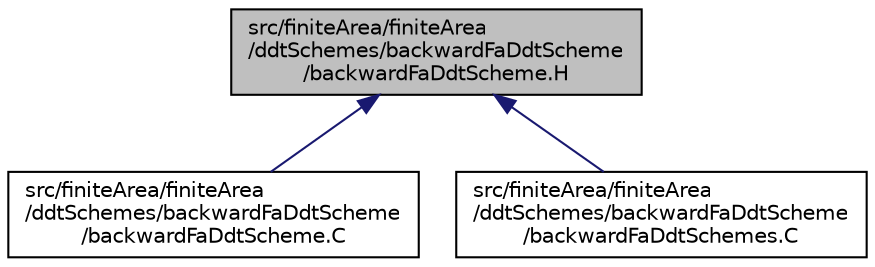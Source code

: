 digraph "src/finiteArea/finiteArea/ddtSchemes/backwardFaDdtScheme/backwardFaDdtScheme.H"
{
  bgcolor="transparent";
  edge [fontname="Helvetica",fontsize="10",labelfontname="Helvetica",labelfontsize="10"];
  node [fontname="Helvetica",fontsize="10",shape=record];
  Node1 [label="src/finiteArea/finiteArea\l/ddtSchemes/backwardFaDdtScheme\l/backwardFaDdtScheme.H",height=0.2,width=0.4,color="black", fillcolor="grey75", style="filled" fontcolor="black"];
  Node1 -> Node2 [dir="back",color="midnightblue",fontsize="10",style="solid",fontname="Helvetica"];
  Node2 [label="src/finiteArea/finiteArea\l/ddtSchemes/backwardFaDdtScheme\l/backwardFaDdtScheme.C",height=0.2,width=0.4,color="black",URL="$backwardFaDdtScheme_8C.html"];
  Node1 -> Node3 [dir="back",color="midnightblue",fontsize="10",style="solid",fontname="Helvetica"];
  Node3 [label="src/finiteArea/finiteArea\l/ddtSchemes/backwardFaDdtScheme\l/backwardFaDdtSchemes.C",height=0.2,width=0.4,color="black",URL="$backwardFaDdtSchemes_8C.html"];
}
